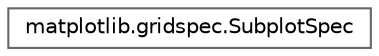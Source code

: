 digraph "Graphical Class Hierarchy"
{
 // LATEX_PDF_SIZE
  bgcolor="transparent";
  edge [fontname=Helvetica,fontsize=10,labelfontname=Helvetica,labelfontsize=10];
  node [fontname=Helvetica,fontsize=10,shape=box,height=0.2,width=0.4];
  rankdir="LR";
  Node0 [id="Node000000",label="matplotlib.gridspec.SubplotSpec",height=0.2,width=0.4,color="grey40", fillcolor="white", style="filled",URL="$dc/da1/classmatplotlib_1_1gridspec_1_1SubplotSpec.html",tooltip=" "];
}
